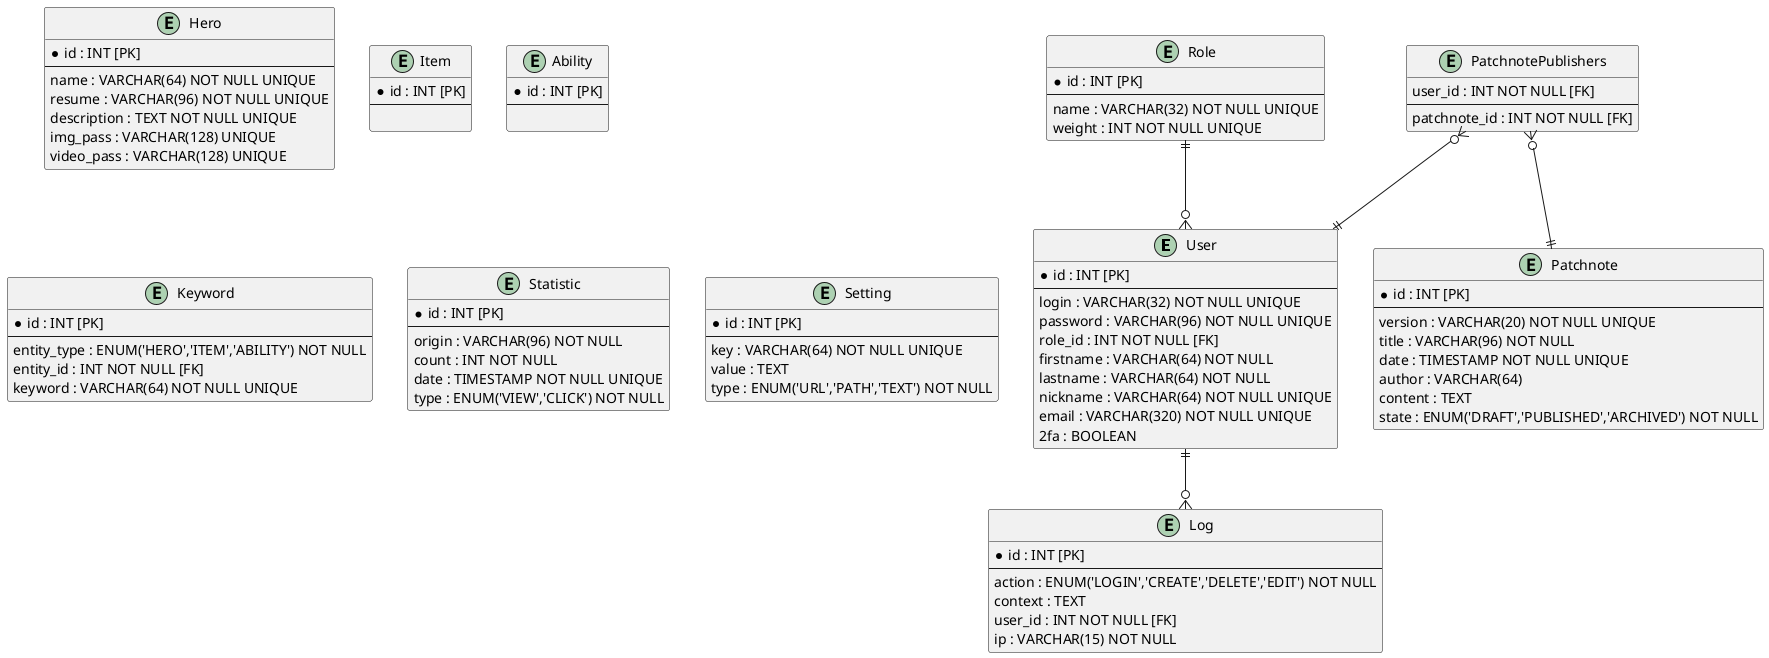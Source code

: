 @startuml
entity "User" as user {
  * id : INT [PK]
  --
  login : VARCHAR(32) NOT NULL UNIQUE
  password : VARCHAR(96) NOT NULL UNIQUE
  role_id : INT NOT NULL [FK]
  firstname : VARCHAR(64) NOT NULL
  lastname : VARCHAR(64) NOT NULL
  nickname : VARCHAR(64) NOT NULL UNIQUE
  email : VARCHAR(320) NOT NULL UNIQUE  
  2fa : BOOLEAN
}

entity "Role" as role {
  * id : INT [PK]
  --
  name : VARCHAR(32) NOT NULL UNIQUE
  weight : INT NOT NULL UNIQUE
}

entity "Patchnote" as patchnote {
  * id : INT [PK]
  --
  version : VARCHAR(20) NOT NULL UNIQUE 
  title : VARCHAR(96) NOT NULL
  date : TIMESTAMP NOT NULL UNIQUE
  author : VARCHAR(64)
  content : TEXT
  state : ENUM('DRAFT','PUBLISHED','ARCHIVED') NOT NULL
}

entity "Hero" as hero {
  * id : INT [PK]
  --
  name : VARCHAR(64) NOT NULL UNIQUE
  resume : VARCHAR(96) NOT NULL UNIQUE
  description : TEXT NOT NULL UNIQUE
  img_pass : VARCHAR(128) UNIQUE
  video_pass : VARCHAR(128) UNIQUE
}

entity "Item" as item {
  * id : INT [PK]
  --
  
}

entity "Ability" as ability {
  * id : INT [PK]
  --
  
}

entity "Keyword" as keyword {
  * id : INT [PK]
  --
  entity_type : ENUM('HERO','ITEM','ABILITY') NOT NULL
  entity_id : INT NOT NULL [FK]
  keyword : VARCHAR(64) NOT NULL UNIQUE
}

entity "PatchnotePublishers" as patchnote_publishers {
  user_id : INT NOT NULL [FK]
  --
  patchnote_id : INT NOT NULL [FK]
}

entity "Statistic" as statistic {
  * id : INT [PK]
  --
  origin : VARCHAR(96) NOT NULL
  count : INT NOT NULL
  date : TIMESTAMP NOT NULL UNIQUE
  type : ENUM('VIEW','CLICK') NOT NULL
}

entity "Setting" as setting {
  * id : INT [PK]
  --
  key : VARCHAR(64) NOT NULL UNIQUE
  value : TEXT
  type : ENUM('URL','PATH','TEXT') NOT NULL
}

entity "Log" as log {
  * id : INT [PK]
  --
  action : ENUM('LOGIN','CREATE','DELETE','EDIT') NOT NULL
  context : TEXT
  user_id : INT NOT NULL [FK]
  ip : VARCHAR(15) NOT NULL
}

role ||--o{ user
user ||--o{ log
patchnote_publishers }o--|| patchnote
patchnote_publishers }o--|| user
@enduml

Entity Relationship Diagram : [https://www.plantuml.com/plantuml/duml/bLNVJzim47xlNs7n0aohjB4DRNiYKBDQf6cN9cmJcYgJcjOYZQlOWI7A_xwpes17ImnxII_sTp--k_lI4wbegQfDFc25uke1xQMIbNk8IbI1WHu72Br1V8c-8X8bw6fsyHjEXaDuv6B52pY_3EApSH0VV3WwHD4qGL4QXYYDoFSK0sfBfRmNvT81VZdk0fOYPuicaRs_EZSPRtWfLK4tp8bp_D76qVNGbn05psuz25iBsr2UjwYz-mU6402FRYZ0JgVJ40VHu6dmtCKOs9WkQbg-BjfwF4syPtorLcvhxBMRTKPLjYw4gbDlcpTV_ZjMIYxSENPn1I1ao5dF5E5wIPM-JSW4pvDWCkjWGIkr5cMx-N2SYK810UsCVoPm85KT2qVfv61_50VdoVxR_Lbw6fBv68_0rlxa4anRWjk6CIk5wS0Q31_vLor3oMHbOFxzNJAPbNohJ3CDbGuGtwmMMX5EjFT7dmyju8ulcV1179f4iOsXoS7mqNITWckUWs7yQ6s_rlM2FMWb6zVRslQvrcuBzR2rmnpZU0hp8mcUw36Uaf0alvmfMhVUBq6JsJ-sBb7CgkkSIzW9sPR7OljyOVZe3rz_ViFD-dRZtFnpHHMNYcScgspUVAqJ9L_nebzicQWALVlzfmPRqxWa-0UCuImaPnSzKfepfNYngaklRL_XC9mNzNH7yufPjRSgIkDGIpr8nl2Z0JrbXQ8kAHVUScXcvDX43wVVIAG9npX8C1WZ769Zu15nKpLVfJ_ArkdV2hvrzVgfNRNv3zZjXaFnQC8CzACv00g3pbLy4iFXRcTNpOioOKzOiQms-Ly0]
